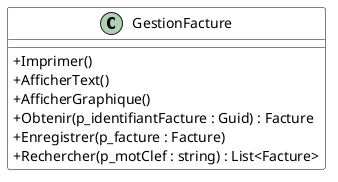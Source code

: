 @startuml ISP_v01

skinparam classAttributeIconSize 0
skinparam class {
    BackgroundColor White
    BorderColor #000
}
allowmixing
'skinparam linetype ortho

class GestionFacture {
    + Imprimer()
    + AfficherText()
    + AfficherGraphique()
    + Obtenir(p_identifiantFacture : Guid) : Facture
    + Enregistrer(p_facture : Facture)
    + Rechercher(p_motClef : string) : List<Facture>
}

@enduml